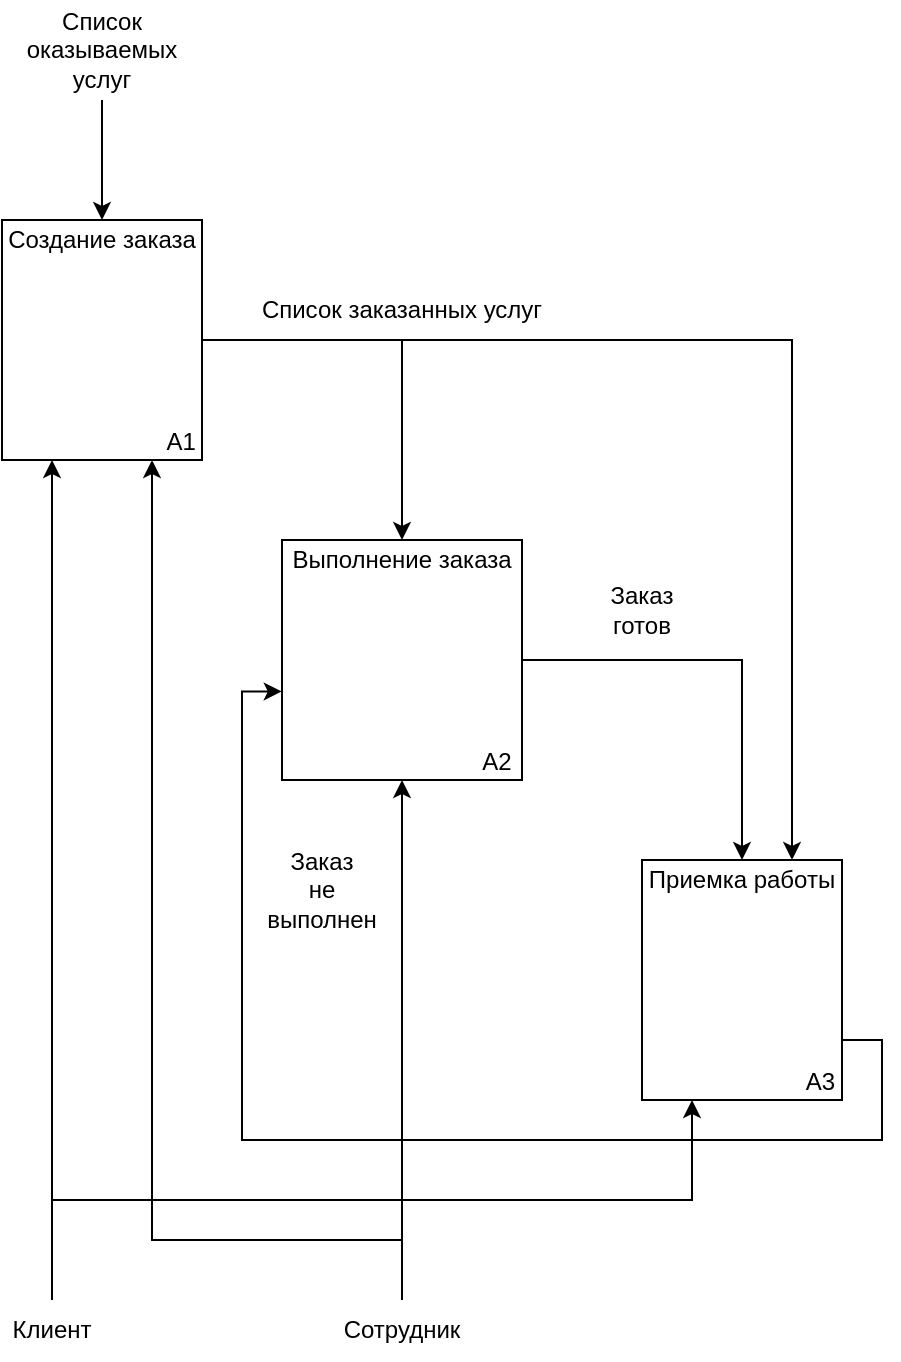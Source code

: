 <mxfile version="22.0.5" type="github">
  <diagram name="Страница — 1" id="DNMvd5dhDP0ZgoRwr1V2">
    <mxGraphModel dx="1518" dy="779" grid="1" gridSize="10" guides="1" tooltips="1" connect="1" arrows="1" fold="1" page="1" pageScale="1" pageWidth="827" pageHeight="1169" math="0" shadow="0">
      <root>
        <mxCell id="0" />
        <mxCell id="1" parent="0" />
        <mxCell id="20GTolLZ2_xDN0YHXDCN-2" style="edgeStyle=orthogonalEdgeStyle;rounded=0;orthogonalLoop=1;jettySize=auto;html=1;exitX=1;exitY=0.5;exitDx=0;exitDy=0;entryX=0.5;entryY=0;entryDx=0;entryDy=0;" parent="1" source="37RLYazfFerKv1l8wogr-28" target="37RLYazfFerKv1l8wogr-29" edge="1">
          <mxGeometry relative="1" as="geometry" />
        </mxCell>
        <mxCell id="20GTolLZ2_xDN0YHXDCN-8" style="edgeStyle=orthogonalEdgeStyle;rounded=0;orthogonalLoop=1;jettySize=auto;html=1;exitX=1;exitY=0.5;exitDx=0;exitDy=0;entryX=0.75;entryY=0;entryDx=0;entryDy=0;" parent="1" source="37RLYazfFerKv1l8wogr-28" target="37RLYazfFerKv1l8wogr-30" edge="1">
          <mxGeometry relative="1" as="geometry" />
        </mxCell>
        <mxCell id="37RLYazfFerKv1l8wogr-28" value="Создание заказа&lt;br&gt;&lt;br&gt;&lt;br&gt;&lt;br&gt;&lt;br&gt;&lt;br&gt;&lt;br&gt;&lt;div style=&quot;text-align: right;&quot;&gt;А1&lt;/div&gt;" style="rounded=0;whiteSpace=wrap;html=1;" parent="1" vertex="1">
          <mxGeometry x="180" y="200" width="100" height="120" as="geometry" />
        </mxCell>
        <mxCell id="20GTolLZ2_xDN0YHXDCN-3" style="edgeStyle=orthogonalEdgeStyle;rounded=0;orthogonalLoop=1;jettySize=auto;html=1;exitX=1;exitY=0.5;exitDx=0;exitDy=0;entryX=0.5;entryY=0;entryDx=0;entryDy=0;" parent="1" source="37RLYazfFerKv1l8wogr-29" target="37RLYazfFerKv1l8wogr-30" edge="1">
          <mxGeometry relative="1" as="geometry" />
        </mxCell>
        <mxCell id="37RLYazfFerKv1l8wogr-29" value="Выполнение заказа&lt;br&gt;&lt;br&gt;&lt;br&gt;&lt;br&gt;&lt;br&gt;&lt;br&gt;&lt;br&gt;&lt;div style=&quot;text-align: right;&quot;&gt;А2&lt;/div&gt;" style="rounded=0;whiteSpace=wrap;html=1;" parent="1" vertex="1">
          <mxGeometry x="320" y="360" width="120" height="120" as="geometry" />
        </mxCell>
        <mxCell id="37RLYazfFerKv1l8wogr-30" value="Приемка работы&lt;br&gt;&lt;br&gt;&lt;br&gt;&lt;br&gt;&lt;br&gt;&lt;br&gt;&lt;br&gt;&lt;div style=&quot;text-align: right;&quot;&gt;А3&lt;/div&gt;" style="rounded=0;whiteSpace=wrap;html=1;" parent="1" vertex="1">
          <mxGeometry x="500" y="520" width="100" height="120" as="geometry" />
        </mxCell>
        <mxCell id="20GTolLZ2_xDN0YHXDCN-9" value="Список заказанных услуг" style="text;html=1;strokeColor=none;fillColor=none;align=center;verticalAlign=middle;whiteSpace=wrap;rounded=0;" parent="1" vertex="1">
          <mxGeometry x="300" y="230" width="160" height="30" as="geometry" />
        </mxCell>
        <mxCell id="20GTolLZ2_xDN0YHXDCN-10" value="Заказ готов" style="text;html=1;strokeColor=none;fillColor=none;align=center;verticalAlign=middle;whiteSpace=wrap;rounded=0;" parent="1" vertex="1">
          <mxGeometry x="470" y="380" width="60" height="30" as="geometry" />
        </mxCell>
        <mxCell id="20GTolLZ2_xDN0YHXDCN-13" style="edgeStyle=orthogonalEdgeStyle;rounded=0;orthogonalLoop=1;jettySize=auto;html=1;exitX=1;exitY=0.75;exitDx=0;exitDy=0;entryX=-0.001;entryY=0.631;entryDx=0;entryDy=0;entryPerimeter=0;" parent="1" source="37RLYazfFerKv1l8wogr-30" target="37RLYazfFerKv1l8wogr-29" edge="1">
          <mxGeometry relative="1" as="geometry">
            <Array as="points">
              <mxPoint x="620" y="610" />
              <mxPoint x="620" y="660" />
              <mxPoint x="300" y="660" />
              <mxPoint x="300" y="436" />
            </Array>
          </mxGeometry>
        </mxCell>
        <mxCell id="20GTolLZ2_xDN0YHXDCN-14" value="Заказ&lt;br&gt;не&lt;br&gt;выполнен" style="text;html=1;strokeColor=none;fillColor=none;align=center;verticalAlign=middle;whiteSpace=wrap;rounded=0;" parent="1" vertex="1">
          <mxGeometry x="310" y="510" width="60" height="50" as="geometry" />
        </mxCell>
        <mxCell id="WZMtwQCxnaZo9OExtr6U-5" style="edgeStyle=orthogonalEdgeStyle;rounded=0;orthogonalLoop=1;jettySize=auto;html=1;exitX=0.5;exitY=0;exitDx=0;exitDy=0;entryX=0.25;entryY=1;entryDx=0;entryDy=0;" edge="1" parent="1" source="WZMtwQCxnaZo9OExtr6U-1" target="37RLYazfFerKv1l8wogr-30">
          <mxGeometry relative="1" as="geometry" />
        </mxCell>
        <mxCell id="WZMtwQCxnaZo9OExtr6U-7" style="edgeStyle=orthogonalEdgeStyle;rounded=0;orthogonalLoop=1;jettySize=auto;html=1;exitX=0.5;exitY=0;exitDx=0;exitDy=0;entryX=0.25;entryY=1;entryDx=0;entryDy=0;" edge="1" parent="1" source="WZMtwQCxnaZo9OExtr6U-1" target="37RLYazfFerKv1l8wogr-28">
          <mxGeometry relative="1" as="geometry" />
        </mxCell>
        <mxCell id="WZMtwQCxnaZo9OExtr6U-1" value="Клиент" style="text;html=1;strokeColor=none;fillColor=none;align=center;verticalAlign=middle;whiteSpace=wrap;rounded=0;" vertex="1" parent="1">
          <mxGeometry x="180" y="740" width="50" height="30" as="geometry" />
        </mxCell>
        <mxCell id="WZMtwQCxnaZo9OExtr6U-6" style="edgeStyle=orthogonalEdgeStyle;rounded=0;orthogonalLoop=1;jettySize=auto;html=1;exitX=0.5;exitY=0;exitDx=0;exitDy=0;entryX=0.75;entryY=1;entryDx=0;entryDy=0;" edge="1" parent="1" source="WZMtwQCxnaZo9OExtr6U-2" target="37RLYazfFerKv1l8wogr-28">
          <mxGeometry relative="1" as="geometry">
            <Array as="points">
              <mxPoint x="380" y="710" />
              <mxPoint x="255" y="710" />
            </Array>
          </mxGeometry>
        </mxCell>
        <mxCell id="WZMtwQCxnaZo9OExtr6U-8" style="edgeStyle=orthogonalEdgeStyle;rounded=0;orthogonalLoop=1;jettySize=auto;html=1;exitX=0.5;exitY=0;exitDx=0;exitDy=0;entryX=0.5;entryY=1;entryDx=0;entryDy=0;" edge="1" parent="1" source="WZMtwQCxnaZo9OExtr6U-2" target="37RLYazfFerKv1l8wogr-29">
          <mxGeometry relative="1" as="geometry" />
        </mxCell>
        <mxCell id="WZMtwQCxnaZo9OExtr6U-2" value="Сотрудник" style="text;html=1;strokeColor=none;fillColor=none;align=center;verticalAlign=middle;whiteSpace=wrap;rounded=0;" vertex="1" parent="1">
          <mxGeometry x="350" y="740" width="60" height="30" as="geometry" />
        </mxCell>
        <mxCell id="WZMtwQCxnaZo9OExtr6U-11" style="edgeStyle=orthogonalEdgeStyle;rounded=0;orthogonalLoop=1;jettySize=auto;html=1;exitX=0.5;exitY=1;exitDx=0;exitDy=0;entryX=0.5;entryY=0;entryDx=0;entryDy=0;" edge="1" parent="1" source="WZMtwQCxnaZo9OExtr6U-10" target="37RLYazfFerKv1l8wogr-28">
          <mxGeometry relative="1" as="geometry" />
        </mxCell>
        <mxCell id="WZMtwQCxnaZo9OExtr6U-10" value="Список оказываемых услуг" style="text;html=1;strokeColor=none;fillColor=none;align=center;verticalAlign=middle;whiteSpace=wrap;rounded=0;" vertex="1" parent="1">
          <mxGeometry x="190" y="90" width="80" height="50" as="geometry" />
        </mxCell>
      </root>
    </mxGraphModel>
  </diagram>
</mxfile>
